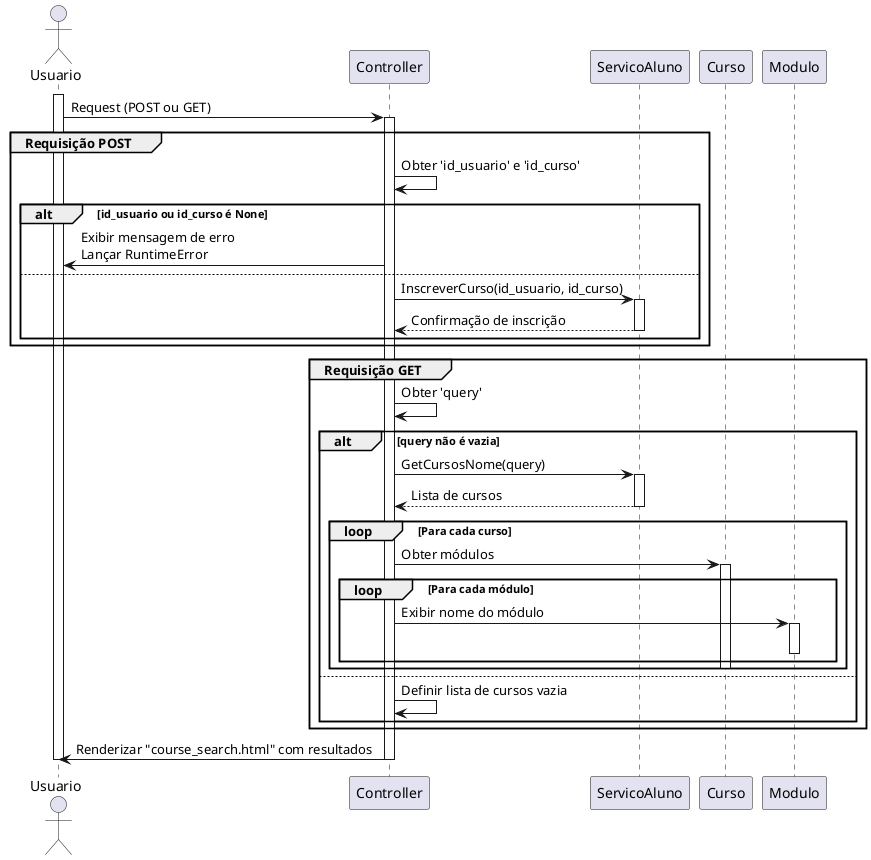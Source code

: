 @startuml
actor Usuario
participant "Controller" as C
participant "ServicoAluno" as S
participant "Curso" as Curso
participant "Modulo" as Modulo

activate Usuario
Usuario -> C: Request (POST ou GET)
activate C

group Requisição POST
    C -> C: Obter 'id_usuario' e 'id_curso'
    alt id_usuario ou id_curso é None
        C -> Usuario: Exibir mensagem de erro\nLançar RuntimeError
    else
        C -> S: InscreverCurso(id_usuario, id_curso)
        activate S
        S --> C: Confirmação de inscrição
        deactivate S
        
    end
end

group Requisição GET
    C -> C: Obter 'query'
    alt query não é vazia
        C -> S: GetCursosNome(query)
        activate S
        S --> C: Lista de cursos
        deactivate S

        loop Para cada curso
            C -> Curso: Obter módulos
            activate Curso

            loop Para cada módulo
                C -> Modulo: Exibir nome do módulo
                activate Modulo
                deactivate Modulo
            end

            deactivate Curso
        end
    else
        C -> C: Definir lista de cursos vazia
    end
end

C -> Usuario: Renderizar "course_search.html" com resultados
deactivate C
deactivate Usuario

@enduml
